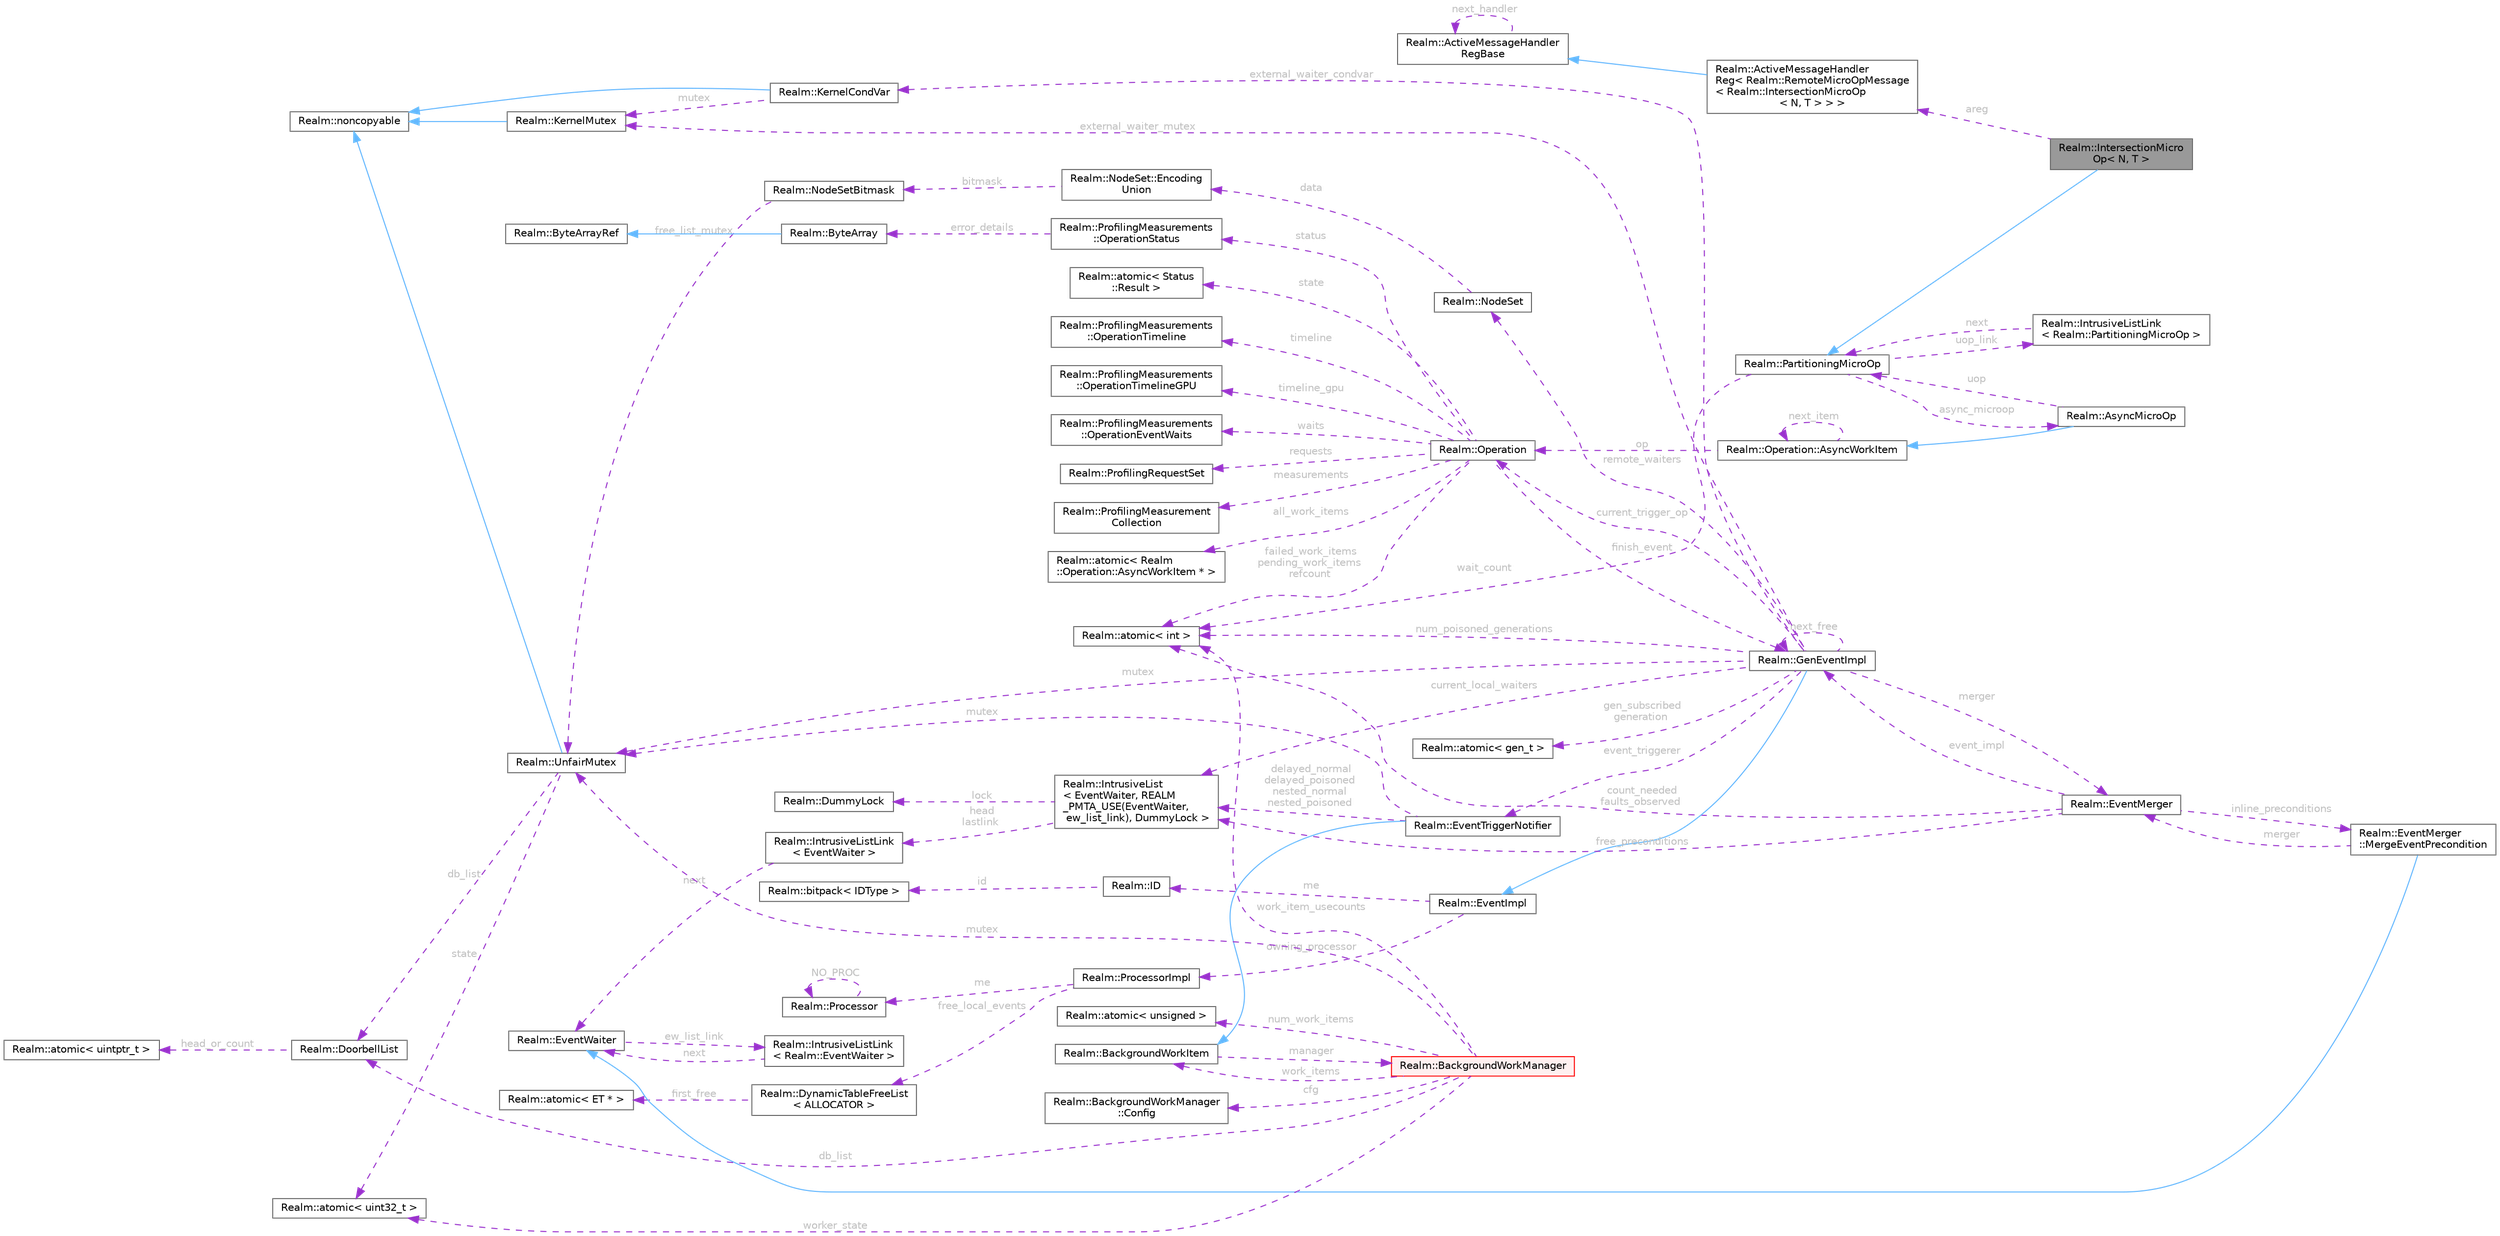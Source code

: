 digraph "Realm::IntersectionMicroOp&lt; N, T &gt;"
{
 // LATEX_PDF_SIZE
  bgcolor="transparent";
  edge [fontname=Helvetica,fontsize=10,labelfontname=Helvetica,labelfontsize=10];
  node [fontname=Helvetica,fontsize=10,shape=box,height=0.2,width=0.4];
  rankdir="LR";
  Node1 [id="Node000001",label="Realm::IntersectionMicro\lOp\< N, T \>",height=0.2,width=0.4,color="gray40", fillcolor="grey60", style="filled", fontcolor="black",tooltip=" "];
  Node2 -> Node1 [id="edge1_Node000001_Node000002",dir="back",color="steelblue1",style="solid",tooltip=" "];
  Node2 [id="Node000002",label="Realm::PartitioningMicroOp",height=0.2,width=0.4,color="gray40", fillcolor="white", style="filled",URL="$classRealm_1_1PartitioningMicroOp.html",tooltip=" "];
  Node3 -> Node2 [id="edge2_Node000002_Node000003",dir="back",color="darkorchid3",style="dashed",tooltip=" ",label=" uop_link",fontcolor="grey" ];
  Node3 [id="Node000003",label="Realm::IntrusiveListLink\l\< Realm::PartitioningMicroOp \>",height=0.2,width=0.4,color="gray40", fillcolor="white", style="filled",URL="$structRealm_1_1IntrusiveListLink.html",tooltip=" "];
  Node2 -> Node3 [id="edge3_Node000003_Node000002",dir="back",color="darkorchid3",style="dashed",tooltip=" ",label=" next",fontcolor="grey" ];
  Node4 -> Node2 [id="edge4_Node000002_Node000004",dir="back",color="darkorchid3",style="dashed",tooltip=" ",label=" wait_count",fontcolor="grey" ];
  Node4 [id="Node000004",label="Realm::atomic\< int \>",height=0.2,width=0.4,color="gray40", fillcolor="white", style="filled",URL="$classRealm_1_1atomic.html",tooltip=" "];
  Node5 -> Node2 [id="edge5_Node000002_Node000005",dir="back",color="darkorchid3",style="dashed",tooltip=" ",label=" async_microop",fontcolor="grey" ];
  Node5 [id="Node000005",label="Realm::AsyncMicroOp",height=0.2,width=0.4,color="gray40", fillcolor="white", style="filled",URL="$classRealm_1_1AsyncMicroOp.html",tooltip=" "];
  Node6 -> Node5 [id="edge6_Node000005_Node000006",dir="back",color="steelblue1",style="solid",tooltip=" "];
  Node6 [id="Node000006",label="Realm::Operation::AsyncWorkItem",height=0.2,width=0.4,color="gray40", fillcolor="white", style="filled",URL="$classRealm_1_1Operation_1_1AsyncWorkItem.html",tooltip=" "];
  Node7 -> Node6 [id="edge7_Node000006_Node000007",dir="back",color="darkorchid3",style="dashed",tooltip=" ",label=" op",fontcolor="grey" ];
  Node7 [id="Node000007",label="Realm::Operation",height=0.2,width=0.4,color="gray40", fillcolor="white", style="filled",URL="$classRealm_1_1Operation.html",tooltip=" "];
  Node8 -> Node7 [id="edge8_Node000007_Node000008",dir="back",color="darkorchid3",style="dashed",tooltip=" ",label=" finish_event",fontcolor="grey" ];
  Node8 [id="Node000008",label="Realm::GenEventImpl",height=0.2,width=0.4,color="gray40", fillcolor="white", style="filled",URL="$classRealm_1_1GenEventImpl.html",tooltip=" "];
  Node9 -> Node8 [id="edge9_Node000008_Node000009",dir="back",color="steelblue1",style="solid",tooltip=" "];
  Node9 [id="Node000009",label="Realm::EventImpl",height=0.2,width=0.4,color="gray40", fillcolor="white", style="filled",URL="$classRealm_1_1EventImpl.html",tooltip=" "];
  Node10 -> Node9 [id="edge10_Node000009_Node000010",dir="back",color="darkorchid3",style="dashed",tooltip=" ",label=" me",fontcolor="grey" ];
  Node10 [id="Node000010",label="Realm::ID",height=0.2,width=0.4,color="gray40", fillcolor="white", style="filled",URL="$classRealm_1_1ID.html",tooltip=" "];
  Node11 -> Node10 [id="edge11_Node000010_Node000011",dir="back",color="darkorchid3",style="dashed",tooltip=" ",label=" id",fontcolor="grey" ];
  Node11 [id="Node000011",label="Realm::bitpack\< IDType \>",height=0.2,width=0.4,color="gray40", fillcolor="white", style="filled",URL="$classRealm_1_1bitpack.html",tooltip=" "];
  Node12 -> Node9 [id="edge12_Node000009_Node000012",dir="back",color="darkorchid3",style="dashed",tooltip=" ",label=" owning_processor",fontcolor="grey" ];
  Node12 [id="Node000012",label="Realm::ProcessorImpl",height=0.2,width=0.4,color="gray40", fillcolor="white", style="filled",URL="$classRealm_1_1ProcessorImpl.html",tooltip=" "];
  Node13 -> Node12 [id="edge13_Node000012_Node000013",dir="back",color="darkorchid3",style="dashed",tooltip=" ",label=" free_local_events",fontcolor="grey" ];
  Node13 [id="Node000013",label="Realm::DynamicTableFreeList\l\< ALLOCATOR \>",height=0.2,width=0.4,color="gray40", fillcolor="white", style="filled",URL="$classRealm_1_1DynamicTableFreeList.html",tooltip=" "];
  Node14 -> Node13 [id="edge14_Node000013_Node000014",dir="back",color="darkorchid3",style="dashed",tooltip=" ",label=" first_free",fontcolor="grey" ];
  Node14 [id="Node000014",label="Realm::atomic\< ET * \>",height=0.2,width=0.4,color="gray40", fillcolor="white", style="filled",URL="$classRealm_1_1atomic.html",tooltip=" "];
  Node15 -> Node12 [id="edge15_Node000012_Node000015",dir="back",color="darkorchid3",style="dashed",tooltip=" ",label=" me",fontcolor="grey" ];
  Node15 [id="Node000015",label="Realm::Processor",height=0.2,width=0.4,color="gray40", fillcolor="white", style="filled",URL="$classRealm_1_1Processor.html",tooltip=" "];
  Node15 -> Node15 [id="edge16_Node000015_Node000015",dir="back",color="darkorchid3",style="dashed",tooltip=" ",label=" NO_PROC",fontcolor="grey" ];
  Node16 -> Node8 [id="edge17_Node000008_Node000016",dir="back",color="darkorchid3",style="dashed",tooltip=" ",label=" gen_subscribed\ngeneration",fontcolor="grey" ];
  Node16 [id="Node000016",label="Realm::atomic\< gen_t \>",height=0.2,width=0.4,color="gray40", fillcolor="white", style="filled",URL="$classRealm_1_1atomic.html",tooltip=" "];
  Node4 -> Node8 [id="edge18_Node000008_Node000004",dir="back",color="darkorchid3",style="dashed",tooltip=" ",label=" num_poisoned_generations",fontcolor="grey" ];
  Node8 -> Node8 [id="edge19_Node000008_Node000008",dir="back",color="darkorchid3",style="dashed",tooltip=" ",label=" next_free",fontcolor="grey" ];
  Node17 -> Node8 [id="edge20_Node000008_Node000017",dir="back",color="darkorchid3",style="dashed",tooltip=" ",label=" merger",fontcolor="grey" ];
  Node17 [id="Node000017",label="Realm::EventMerger",height=0.2,width=0.4,color="gray40", fillcolor="white", style="filled",URL="$classRealm_1_1EventMerger.html",tooltip=" "];
  Node8 -> Node17 [id="edge21_Node000017_Node000008",dir="back",color="darkorchid3",style="dashed",tooltip=" ",label=" event_impl",fontcolor="grey" ];
  Node4 -> Node17 [id="edge22_Node000017_Node000004",dir="back",color="darkorchid3",style="dashed",tooltip=" ",label=" count_needed\nfaults_observed",fontcolor="grey" ];
  Node18 -> Node17 [id="edge23_Node000017_Node000018",dir="back",color="darkorchid3",style="dashed",tooltip=" ",label=" inline_preconditions",fontcolor="grey" ];
  Node18 [id="Node000018",label="Realm::EventMerger\l::MergeEventPrecondition",height=0.2,width=0.4,color="gray40", fillcolor="white", style="filled",URL="$classRealm_1_1EventMerger_1_1MergeEventPrecondition.html",tooltip=" "];
  Node19 -> Node18 [id="edge24_Node000018_Node000019",dir="back",color="steelblue1",style="solid",tooltip=" "];
  Node19 [id="Node000019",label="Realm::EventWaiter",height=0.2,width=0.4,color="gray40", fillcolor="white", style="filled",URL="$classRealm_1_1EventWaiter.html",tooltip=" "];
  Node20 -> Node19 [id="edge25_Node000019_Node000020",dir="back",color="darkorchid3",style="dashed",tooltip=" ",label=" ew_list_link",fontcolor="grey" ];
  Node20 [id="Node000020",label="Realm::IntrusiveListLink\l\< Realm::EventWaiter \>",height=0.2,width=0.4,color="gray40", fillcolor="white", style="filled",URL="$structRealm_1_1IntrusiveListLink.html",tooltip=" "];
  Node19 -> Node20 [id="edge26_Node000020_Node000019",dir="back",color="darkorchid3",style="dashed",tooltip=" ",label=" next",fontcolor="grey" ];
  Node17 -> Node18 [id="edge27_Node000018_Node000017",dir="back",color="darkorchid3",style="dashed",tooltip=" ",label=" merger",fontcolor="grey" ];
  Node21 -> Node17 [id="edge28_Node000017_Node000021",dir="back",color="darkorchid3",style="dashed",tooltip=" ",label=" free_preconditions",fontcolor="grey" ];
  Node21 [id="Node000021",label="Realm::IntrusiveList\l\< EventWaiter, REALM\l_PMTA_USE(EventWaiter,\l ew_list_link), DummyLock \>",height=0.2,width=0.4,color="gray40", fillcolor="white", style="filled",URL="$classRealm_1_1IntrusiveList.html",tooltip=" "];
  Node22 -> Node21 [id="edge29_Node000021_Node000022",dir="back",color="darkorchid3",style="dashed",tooltip=" ",label=" lock",fontcolor="grey" ];
  Node22 [id="Node000022",label="Realm::DummyLock",height=0.2,width=0.4,color="gray40", fillcolor="white", style="filled",URL="$classRealm_1_1DummyLock.html",tooltip=" "];
  Node23 -> Node21 [id="edge30_Node000021_Node000023",dir="back",color="darkorchid3",style="dashed",tooltip=" ",label=" head\nlastlink",fontcolor="grey" ];
  Node23 [id="Node000023",label="Realm::IntrusiveListLink\l\< EventWaiter \>",height=0.2,width=0.4,color="gray40", fillcolor="white", style="filled",URL="$structRealm_1_1IntrusiveListLink.html",tooltip=" "];
  Node19 -> Node23 [id="edge31_Node000023_Node000019",dir="back",color="darkorchid3",style="dashed",tooltip=" ",label=" next",fontcolor="grey" ];
  Node24 -> Node8 [id="edge32_Node000008_Node000024",dir="back",color="darkorchid3",style="dashed",tooltip=" ",label=" event_triggerer",fontcolor="grey" ];
  Node24 [id="Node000024",label="Realm::EventTriggerNotifier",height=0.2,width=0.4,color="gray40", fillcolor="white", style="filled",URL="$classRealm_1_1EventTriggerNotifier.html",tooltip=" "];
  Node25 -> Node24 [id="edge33_Node000024_Node000025",dir="back",color="steelblue1",style="solid",tooltip=" "];
  Node25 [id="Node000025",label="Realm::BackgroundWorkItem",height=0.2,width=0.4,color="gray40", fillcolor="white", style="filled",URL="$classRealm_1_1BackgroundWorkItem.html",tooltip=" "];
  Node26 -> Node25 [id="edge34_Node000025_Node000026",dir="back",color="darkorchid3",style="dashed",tooltip=" ",label=" manager",fontcolor="grey" ];
  Node26 [id="Node000026",label="Realm::BackgroundWorkManager",height=0.2,width=0.4,color="red", fillcolor="#FFF0F0", style="filled",URL="$classRealm_1_1BackgroundWorkManager.html",tooltip=" "];
  Node27 -> Node26 [id="edge35_Node000026_Node000027",dir="back",color="darkorchid3",style="dashed",tooltip=" ",label=" cfg",fontcolor="grey" ];
  Node27 [id="Node000027",label="Realm::BackgroundWorkManager\l::Config",height=0.2,width=0.4,color="gray40", fillcolor="white", style="filled",URL="$structRealm_1_1BackgroundWorkManager_1_1Config.html",tooltip=" "];
  Node28 -> Node26 [id="edge36_Node000026_Node000028",dir="back",color="darkorchid3",style="dashed",tooltip=" ",label=" mutex",fontcolor="grey" ];
  Node28 [id="Node000028",label="Realm::UnfairMutex",height=0.2,width=0.4,color="gray40", fillcolor="white", style="filled",URL="$classRealm_1_1UnfairMutex.html",tooltip=" "];
  Node29 -> Node28 [id="edge37_Node000028_Node000029",dir="back",color="steelblue1",style="solid",tooltip=" "];
  Node29 [id="Node000029",label="Realm::noncopyable",height=0.2,width=0.4,color="gray40", fillcolor="white", style="filled",URL="$classRealm_1_1noncopyable.html",tooltip=" "];
  Node30 -> Node28 [id="edge38_Node000028_Node000030",dir="back",color="darkorchid3",style="dashed",tooltip=" ",label=" state",fontcolor="grey" ];
  Node30 [id="Node000030",label="Realm::atomic\< uint32_t \>",height=0.2,width=0.4,color="gray40", fillcolor="white", style="filled",URL="$classRealm_1_1atomic.html",tooltip=" "];
  Node31 -> Node28 [id="edge39_Node000028_Node000031",dir="back",color="darkorchid3",style="dashed",tooltip=" ",label=" db_list",fontcolor="grey" ];
  Node31 [id="Node000031",label="Realm::DoorbellList",height=0.2,width=0.4,color="gray40", fillcolor="white", style="filled",URL="$classRealm_1_1DoorbellList.html",tooltip=" "];
  Node32 -> Node31 [id="edge40_Node000031_Node000032",dir="back",color="darkorchid3",style="dashed",tooltip=" ",label=" head_or_count",fontcolor="grey" ];
  Node32 [id="Node000032",label="Realm::atomic\< uintptr_t \>",height=0.2,width=0.4,color="gray40", fillcolor="white", style="filled",URL="$classRealm_1_1atomic.html",tooltip=" "];
  Node33 -> Node26 [id="edge41_Node000026_Node000033",dir="back",color="darkorchid3",style="dashed",tooltip=" ",label=" num_work_items",fontcolor="grey" ];
  Node33 [id="Node000033",label="Realm::atomic\< unsigned \>",height=0.2,width=0.4,color="gray40", fillcolor="white", style="filled",URL="$classRealm_1_1atomic.html",tooltip=" "];
  Node4 -> Node26 [id="edge42_Node000026_Node000004",dir="back",color="darkorchid3",style="dashed",tooltip=" ",label=" work_item_usecounts",fontcolor="grey" ];
  Node25 -> Node26 [id="edge43_Node000026_Node000025",dir="back",color="darkorchid3",style="dashed",tooltip=" ",label=" work_items",fontcolor="grey" ];
  Node30 -> Node26 [id="edge44_Node000026_Node000030",dir="back",color="darkorchid3",style="dashed",tooltip=" ",label=" worker_state",fontcolor="grey" ];
  Node31 -> Node26 [id="edge45_Node000026_Node000031",dir="back",color="darkorchid3",style="dashed",tooltip=" ",label=" db_list",fontcolor="grey" ];
  Node28 -> Node24 [id="edge46_Node000024_Node000028",dir="back",color="darkorchid3",style="dashed",tooltip=" ",label=" mutex",fontcolor="grey" ];
  Node21 -> Node24 [id="edge47_Node000024_Node000021",dir="back",color="darkorchid3",style="dashed",tooltip=" ",label=" delayed_normal\ndelayed_poisoned\nnested_normal\nnested_poisoned",fontcolor="grey" ];
  Node28 -> Node8 [id="edge48_Node000008_Node000028",dir="back",color="darkorchid3",style="dashed",tooltip=" ",label=" mutex",fontcolor="grey" ];
  Node7 -> Node8 [id="edge49_Node000008_Node000007",dir="back",color="darkorchid3",style="dashed",tooltip=" ",label=" current_trigger_op",fontcolor="grey" ];
  Node21 -> Node8 [id="edge50_Node000008_Node000021",dir="back",color="darkorchid3",style="dashed",tooltip=" ",label=" current_local_waiters",fontcolor="grey" ];
  Node37 -> Node8 [id="edge51_Node000008_Node000037",dir="back",color="darkorchid3",style="dashed",tooltip=" ",label=" external_waiter_mutex",fontcolor="grey" ];
  Node37 [id="Node000037",label="Realm::KernelMutex",height=0.2,width=0.4,color="gray40", fillcolor="white", style="filled",URL="$classRealm_1_1KernelMutex.html",tooltip=" "];
  Node29 -> Node37 [id="edge52_Node000037_Node000029",dir="back",color="steelblue1",style="solid",tooltip=" "];
  Node38 -> Node8 [id="edge53_Node000008_Node000038",dir="back",color="darkorchid3",style="dashed",tooltip=" ",label=" external_waiter_condvar",fontcolor="grey" ];
  Node38 [id="Node000038",label="Realm::KernelCondVar",height=0.2,width=0.4,color="gray40", fillcolor="white", style="filled",URL="$classRealm_1_1KernelCondVar.html",tooltip=" "];
  Node29 -> Node38 [id="edge54_Node000038_Node000029",dir="back",color="steelblue1",style="solid",tooltip=" "];
  Node37 -> Node38 [id="edge55_Node000038_Node000037",dir="back",color="darkorchid3",style="dashed",tooltip=" ",label=" mutex",fontcolor="grey" ];
  Node39 -> Node8 [id="edge56_Node000008_Node000039",dir="back",color="darkorchid3",style="dashed",tooltip=" ",label=" remote_waiters",fontcolor="grey" ];
  Node39 [id="Node000039",label="Realm::NodeSet",height=0.2,width=0.4,color="gray40", fillcolor="white", style="filled",URL="$classRealm_1_1NodeSet.html",tooltip=" "];
  Node40 -> Node39 [id="edge57_Node000039_Node000040",dir="back",color="darkorchid3",style="dashed",tooltip=" ",label=" data",fontcolor="grey" ];
  Node40 [id="Node000040",label="Realm::NodeSet::Encoding\lUnion",height=0.2,width=0.4,color="gray40", fillcolor="white", style="filled",URL="$unionRealm_1_1NodeSet_1_1EncodingUnion.html",tooltip=" "];
  Node41 -> Node40 [id="edge58_Node000040_Node000041",dir="back",color="darkorchid3",style="dashed",tooltip=" ",label=" bitmask",fontcolor="grey" ];
  Node41 [id="Node000041",label="Realm::NodeSetBitmask",height=0.2,width=0.4,color="gray40", fillcolor="white", style="filled",URL="$classRealm_1_1NodeSetBitmask.html",tooltip=" "];
  Node28 -> Node41 [id="edge59_Node000041_Node000028",dir="back",color="darkorchid3",style="dashed",tooltip=" ",label=" free_list_mutex",fontcolor="grey" ];
  Node4 -> Node7 [id="edge60_Node000007_Node000004",dir="back",color="darkorchid3",style="dashed",tooltip=" ",label=" failed_work_items\npending_work_items\nrefcount",fontcolor="grey" ];
  Node42 -> Node7 [id="edge61_Node000007_Node000042",dir="back",color="darkorchid3",style="dashed",tooltip=" ",label=" state",fontcolor="grey" ];
  Node42 [id="Node000042",label="Realm::atomic\< Status\l::Result \>",height=0.2,width=0.4,color="gray40", fillcolor="white", style="filled",URL="$classRealm_1_1atomic.html",tooltip=" "];
  Node43 -> Node7 [id="edge62_Node000007_Node000043",dir="back",color="darkorchid3",style="dashed",tooltip=" ",label=" status",fontcolor="grey" ];
  Node43 [id="Node000043",label="Realm::ProfilingMeasurements\l::OperationStatus",height=0.2,width=0.4,color="gray40", fillcolor="white", style="filled",URL="$structRealm_1_1ProfilingMeasurements_1_1OperationStatus.html",tooltip=" "];
  Node44 -> Node43 [id="edge63_Node000043_Node000044",dir="back",color="darkorchid3",style="dashed",tooltip=" ",label=" error_details",fontcolor="grey" ];
  Node44 [id="Node000044",label="Realm::ByteArray",height=0.2,width=0.4,color="gray40", fillcolor="white", style="filled",URL="$classRealm_1_1ByteArray.html",tooltip=" "];
  Node45 -> Node44 [id="edge64_Node000044_Node000045",dir="back",color="steelblue1",style="solid",tooltip=" "];
  Node45 [id="Node000045",label="Realm::ByteArrayRef",height=0.2,width=0.4,color="gray40", fillcolor="white", style="filled",URL="$classRealm_1_1ByteArrayRef.html",tooltip=" "];
  Node46 -> Node7 [id="edge65_Node000007_Node000046",dir="back",color="darkorchid3",style="dashed",tooltip=" ",label=" timeline",fontcolor="grey" ];
  Node46 [id="Node000046",label="Realm::ProfilingMeasurements\l::OperationTimeline",height=0.2,width=0.4,color="gray40", fillcolor="white", style="filled",URL="$structRealm_1_1ProfilingMeasurements_1_1OperationTimeline.html",tooltip=" "];
  Node47 -> Node7 [id="edge66_Node000007_Node000047",dir="back",color="darkorchid3",style="dashed",tooltip=" ",label=" timeline_gpu",fontcolor="grey" ];
  Node47 [id="Node000047",label="Realm::ProfilingMeasurements\l::OperationTimelineGPU",height=0.2,width=0.4,color="gray40", fillcolor="white", style="filled",URL="$structRealm_1_1ProfilingMeasurements_1_1OperationTimelineGPU.html",tooltip=" "];
  Node48 -> Node7 [id="edge67_Node000007_Node000048",dir="back",color="darkorchid3",style="dashed",tooltip=" ",label=" waits",fontcolor="grey" ];
  Node48 [id="Node000048",label="Realm::ProfilingMeasurements\l::OperationEventWaits",height=0.2,width=0.4,color="gray40", fillcolor="white", style="filled",URL="$structRealm_1_1ProfilingMeasurements_1_1OperationEventWaits.html",tooltip=" "];
  Node49 -> Node7 [id="edge68_Node000007_Node000049",dir="back",color="darkorchid3",style="dashed",tooltip=" ",label=" requests",fontcolor="grey" ];
  Node49 [id="Node000049",label="Realm::ProfilingRequestSet",height=0.2,width=0.4,color="gray40", fillcolor="white", style="filled",URL="$classRealm_1_1ProfilingRequestSet.html",tooltip=" "];
  Node50 -> Node7 [id="edge69_Node000007_Node000050",dir="back",color="darkorchid3",style="dashed",tooltip=" ",label=" measurements",fontcolor="grey" ];
  Node50 [id="Node000050",label="Realm::ProfilingMeasurement\lCollection",height=0.2,width=0.4,color="gray40", fillcolor="white", style="filled",URL="$classRealm_1_1ProfilingMeasurementCollection.html",tooltip=" "];
  Node51 -> Node7 [id="edge70_Node000007_Node000051",dir="back",color="darkorchid3",style="dashed",tooltip=" ",label=" all_work_items",fontcolor="grey" ];
  Node51 [id="Node000051",label="Realm::atomic\< Realm\l::Operation::AsyncWorkItem * \>",height=0.2,width=0.4,color="gray40", fillcolor="white", style="filled",URL="$classRealm_1_1atomic.html",tooltip=" "];
  Node6 -> Node6 [id="edge71_Node000006_Node000006",dir="back",color="darkorchid3",style="dashed",tooltip=" ",label=" next_item",fontcolor="grey" ];
  Node2 -> Node5 [id="edge72_Node000005_Node000002",dir="back",color="darkorchid3",style="dashed",tooltip=" ",label=" uop",fontcolor="grey" ];
  Node52 -> Node1 [id="edge73_Node000001_Node000052",dir="back",color="darkorchid3",style="dashed",tooltip=" ",label=" areg",fontcolor="grey" ];
  Node52 [id="Node000052",label="Realm::ActiveMessageHandler\lReg\< Realm::RemoteMicroOpMessage\l\< Realm::IntersectionMicroOp\l\< N, T \> \> \>",height=0.2,width=0.4,color="gray40", fillcolor="white", style="filled",URL="$classRealm_1_1ActiveMessageHandlerReg.html",tooltip=" "];
  Node53 -> Node52 [id="edge74_Node000052_Node000053",dir="back",color="steelblue1",style="solid",tooltip=" "];
  Node53 [id="Node000053",label="Realm::ActiveMessageHandler\lRegBase",height=0.2,width=0.4,color="gray40", fillcolor="white", style="filled",URL="$classRealm_1_1ActiveMessageHandlerRegBase.html",tooltip=" "];
  Node53 -> Node53 [id="edge75_Node000053_Node000053",dir="back",color="darkorchid3",style="dashed",tooltip=" ",label=" next_handler",fontcolor="grey" ];
}
